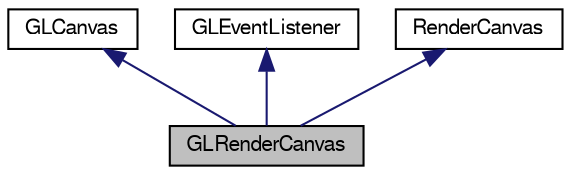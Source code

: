 digraph G
{
  edge [fontname="FreeSans",fontsize="10",labelfontname="FreeSans",labelfontsize="10"];
  node [fontname="FreeSans",fontsize="10",shape=record];
  Node1 [label="GLRenderCanvas",height=0.2,width=0.4,color="black", fillcolor="grey75", style="filled" fontcolor="black"];
  Node2 -> Node1 [dir="back",color="midnightblue",fontsize="10",style="solid",fontname="FreeSans"];
  Node2 [label="GLCanvas",height=0.2,width=0.4,color="black", fillcolor="white", style="filled",URL="$class_g_l_canvas.html"];
  Node3 -> Node1 [dir="back",color="midnightblue",fontsize="10",style="solid",fontname="FreeSans"];
  Node3 [label="GLEventListener",height=0.2,width=0.4,color="black", fillcolor="white", style="filled",URL="$class_g_l_event_listener.html"];
  Node4 -> Node1 [dir="back",color="midnightblue",fontsize="10",style="solid",fontname="FreeSans"];
  Node4 [label="RenderCanvas",height=0.2,width=0.4,color="black", fillcolor="white", style="filled",URL="$interfaceorg_1_1octave_1_1graphics_1_1_render_canvas.html"];
}
